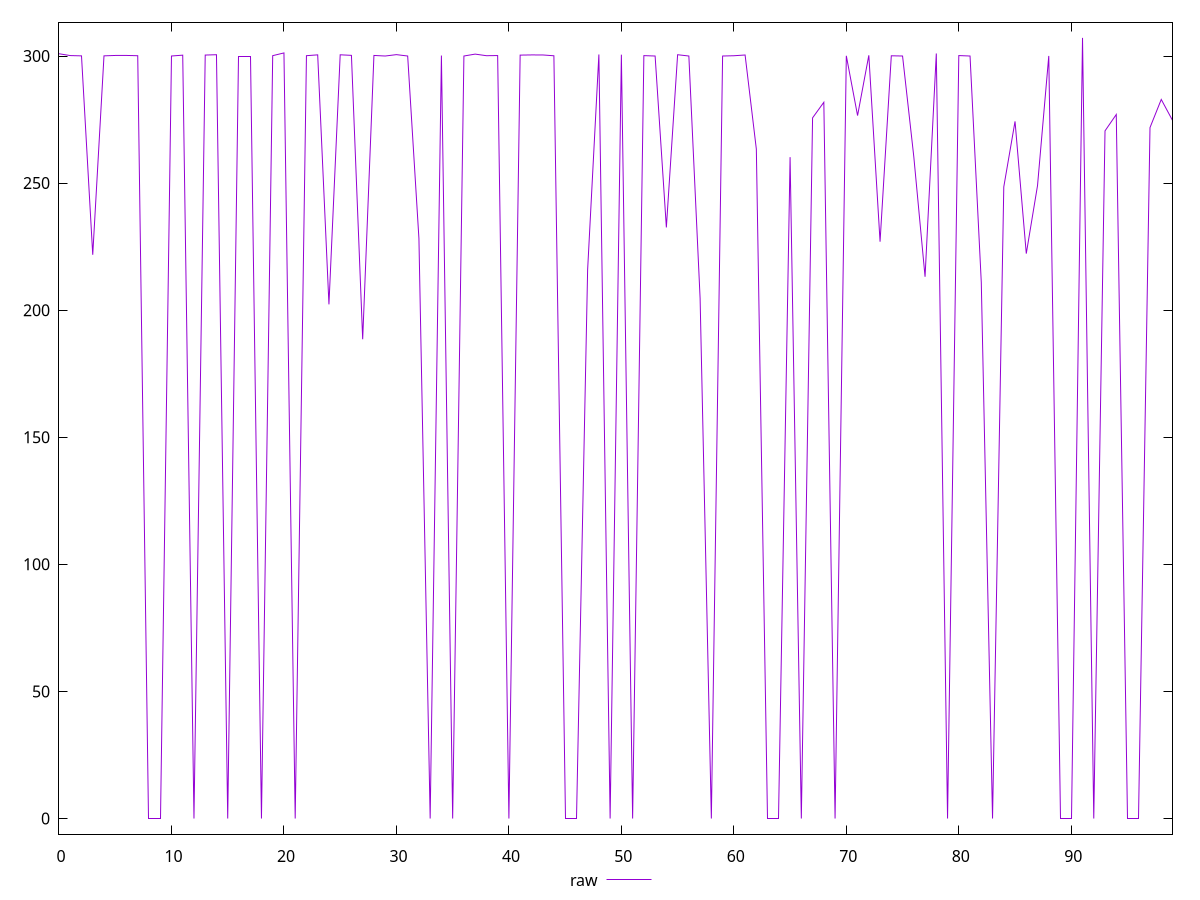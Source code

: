 reset

$raw <<EOF
0 300.894
1 300.17
2 300.058
3 221.7970004081726
4 300.066
5 300.216
6 300.222
7 300.116
8 0
9 0
10 300.004
11 300.336
12 0
13 300.376
14 300.51
15 0
16 300
17 300
18 0
19 300.14
20 301.21
21 0
22 300.13
23 300.456
24 202.2940001487732
25 300.48
26 300.256
27 188.55299949645996
28 300.22
29 300
30 300.54
31 300
32 228.20900011062622
33 0
34 300.178
35 0
36 300
37 300.748
38 300.124
39 300.18
40 0
41 300.356
42 300.426
43 300.416
44 300.096
45 0
46 0
47 215.92199993133545
48 300.606
49 0
50 300.532
51 0
52 300.15
53 300
54 232.55399990081787
55 300.508
56 300
57 204.6449999809265
58 0
59 300
60 300.108
61 300.398
62 263.3730001449585
63 0
64 0
65 260.22199964523315
66 0
67 275.67000007629395
68 281.79900074005127
69 0
70 300.08
71 276.5579996109009
72 300.278
73 226.95199966430664
74 300.09
75 300
76 260.3489999771118
77 213.15399980545044
78 300.994
79 0
80 300.172
81 300
82 210.9089994430542
83 0
84 248.51200008392334
85 274.2819995880127
86 222.2669997215271
87 249.02699995040894
88 300.03
89 0
90 0
91 307.122
92 0
93 270.5449995994568
94 276.985999584198
95 0
96 0
97 271.84200048446655
98 282.91100025177
99 274.6859998703003
EOF

set key outside below
set xrange [0:99]
set yrange [-6.142440000000001:313.26444000000004]
set trange [-6.142440000000001:313.26444000000004]
set terminal svg size 640, 500 enhanced background rgb 'white'
set output "report_00018_2021-02-10T15-25-16.877Z/uses-rel-preconnect/samples/pages+cached/raw/values.svg"

plot $raw title "raw" with line

reset
